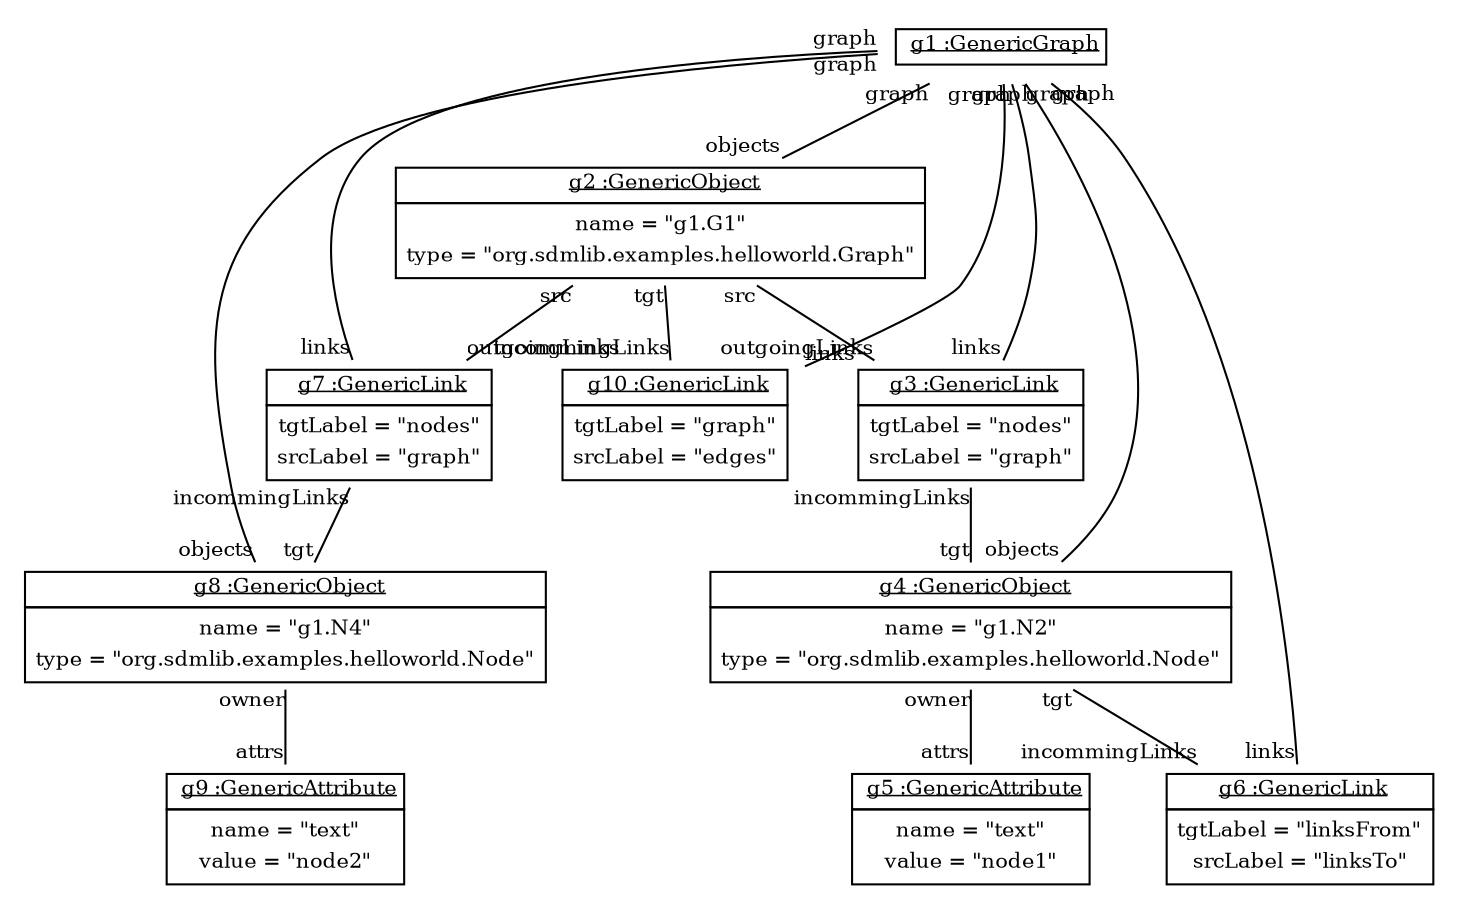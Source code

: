 graph ObjectDiagram {
   node [shape = none, fontsize = 10];
   edge [fontsize = 10];

g1 [label=<<table border='0' cellborder='1' cellspacing='0'> <tr> <td> <u>g1 :GenericGraph</u></td></tr></table>>];
g2 [label=<<table border='0' cellborder='1' cellspacing='0'> <tr> <td> <u>g2 :GenericObject</u></td></tr><tr><td><table border='0' cellborder='0' cellspacing='0'><tr><td>name = "g1.G1"</td></tr><tr><td>type = "org.sdmlib.examples.helloworld.Graph"</td></tr></table></td></tr></table>>];
g3 [label=<<table border='0' cellborder='1' cellspacing='0'> <tr> <td> <u>g3 :GenericLink</u></td></tr><tr><td><table border='0' cellborder='0' cellspacing='0'><tr><td>tgtLabel = "nodes"</td></tr><tr><td>srcLabel = "graph"</td></tr></table></td></tr></table>>];
g4 [label=<<table border='0' cellborder='1' cellspacing='0'> <tr> <td> <u>g4 :GenericObject</u></td></tr><tr><td><table border='0' cellborder='0' cellspacing='0'><tr><td>name = "g1.N2"</td></tr><tr><td>type = "org.sdmlib.examples.helloworld.Node"</td></tr></table></td></tr></table>>];
g5 [label=<<table border='0' cellborder='1' cellspacing='0'> <tr> <td> <u>g5 :GenericAttribute</u></td></tr><tr><td><table border='0' cellborder='0' cellspacing='0'><tr><td>name = "text"</td></tr><tr><td>value = "node1"</td></tr></table></td></tr></table>>];
g6 [label=<<table border='0' cellborder='1' cellspacing='0'> <tr> <td> <u>g6 :GenericLink</u></td></tr><tr><td><table border='0' cellborder='0' cellspacing='0'><tr><td>tgtLabel = "linksFrom"</td></tr><tr><td>srcLabel = "linksTo"</td></tr></table></td></tr></table>>];
g7 [label=<<table border='0' cellborder='1' cellspacing='0'> <tr> <td> <u>g7 :GenericLink</u></td></tr><tr><td><table border='0' cellborder='0' cellspacing='0'><tr><td>tgtLabel = "nodes"</td></tr><tr><td>srcLabel = "graph"</td></tr></table></td></tr></table>>];
g8 [label=<<table border='0' cellborder='1' cellspacing='0'> <tr> <td> <u>g8 :GenericObject</u></td></tr><tr><td><table border='0' cellborder='0' cellspacing='0'><tr><td>name = "g1.N4"</td></tr><tr><td>type = "org.sdmlib.examples.helloworld.Node"</td></tr></table></td></tr></table>>];
g9 [label=<<table border='0' cellborder='1' cellspacing='0'> <tr> <td> <u>g9 :GenericAttribute</u></td></tr><tr><td><table border='0' cellborder='0' cellspacing='0'><tr><td>name = "text"</td></tr><tr><td>value = "node2"</td></tr></table></td></tr></table>>];
g10 [label=<<table border='0' cellborder='1' cellspacing='0'> <tr> <td> <u>g10 :GenericLink</u></td></tr><tr><td><table border='0' cellborder='0' cellspacing='0'><tr><td>tgtLabel = "graph"</td></tr><tr><td>srcLabel = "edges"</td></tr></table></td></tr></table>>];

g1 -- g10 [headlabel = "links" taillabel = "graph"];
g1 -- g2 [headlabel = "objects" taillabel = "graph"];
g1 -- g3 [headlabel = "links" taillabel = "graph"];
g1 -- g4 [headlabel = "objects" taillabel = "graph"];
g1 -- g6 [headlabel = "links" taillabel = "graph"];
g1 -- g7 [headlabel = "links" taillabel = "graph"];
g1 -- g8 [headlabel = "objects" taillabel = "graph"];
g2 -- g10 [headlabel = "incommingLinks" taillabel = "tgt"];
g2 -- g3 [headlabel = "outgoingLinks" taillabel = "src"];
g2 -- g7 [headlabel = "outgoingLinks" taillabel = "src"];
g3 -- g4 [headlabel = "tgt" taillabel = "incommingLinks"];
g4 -- g5 [headlabel = "attrs" taillabel = "owner"];
g4 -- g6 [headlabel = "incommingLinks" taillabel = "tgt"];
g7 -- g8 [headlabel = "tgt" taillabel = "incommingLinks"];
g8 -- g9 [headlabel = "attrs" taillabel = "owner"];
}
